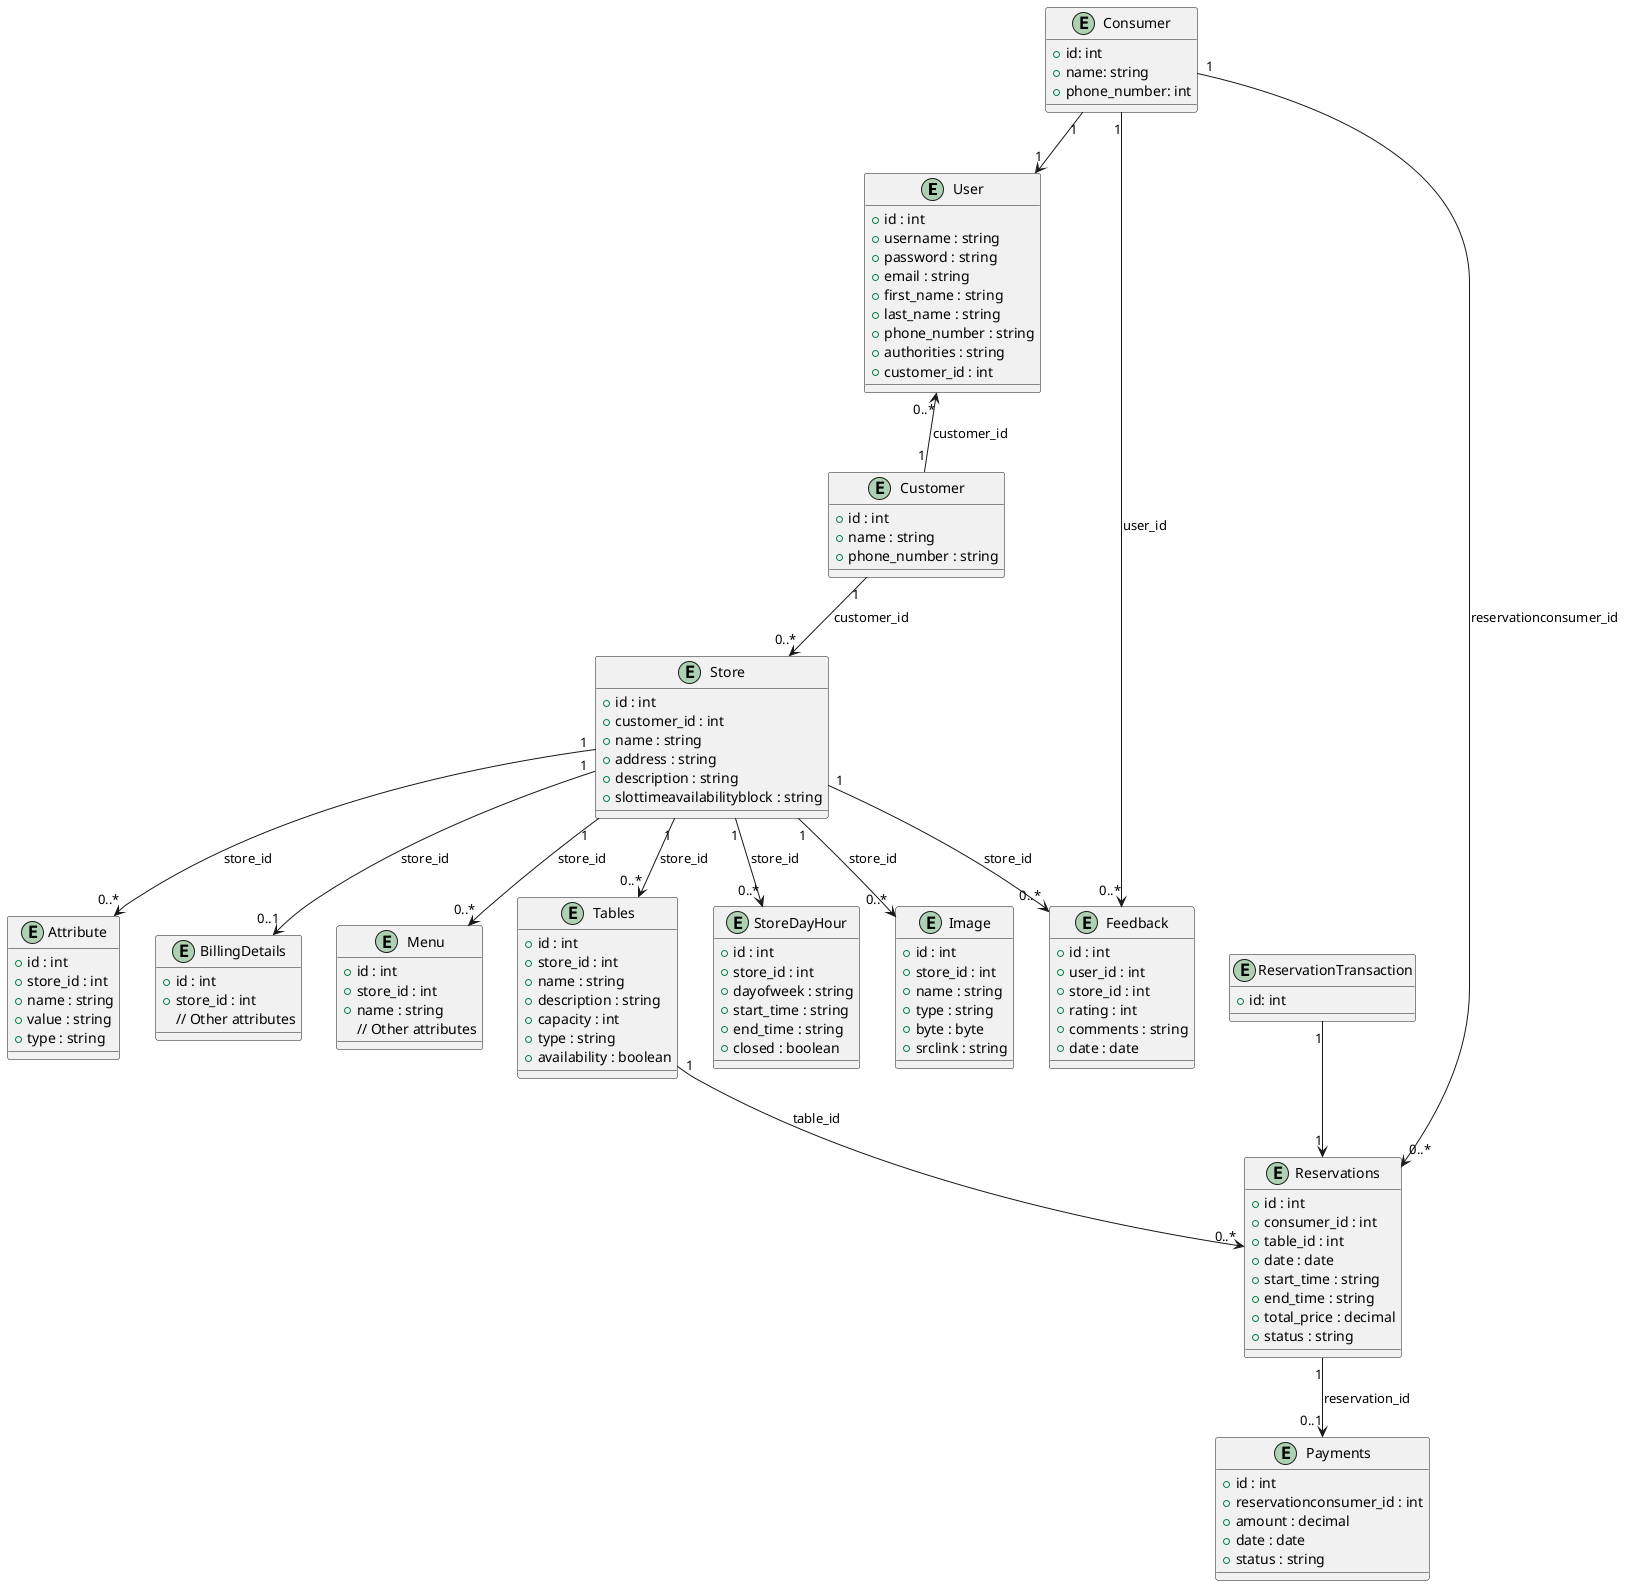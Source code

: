 @startuml

entity User {
    +id : int
    +username : string
    +password : string
    +email : string
    +first_name : string
    +last_name : string
    +phone_number : string
    +authorities : string
    +customer_id : int
}

entity Customer {
    +id : int
    +name : string
    +phone_number : string
}

entity Store {
    +id : int
    +customer_id : int
    +name : string
    +address : string
    +description : string
    +slottimeavailabilityblock : string
}

entity StoreDayHour {
    +id : int
    +store_id : int
    +dayofweek : string
    +start_time : string
    +end_time : string
    +closed : boolean
}

entity Image {
    +id : int
    +store_id : int
    +name : string
    +type : string
    +byte : byte
    +srclink : string
}

entity Attribute {
    +id : int
    +store_id : int
    +name : string
    +value : string
    +type : string
}

entity BillingDetails {
    +id : int
    +store_id : int
    // Other attributes
}

entity Menu {
    +id : int
    +store_id : int
    +name : string
    // Other attributes
}

entity Tables {
    +id : int
    +store_id : int
    +name : string
    +description : string
    +capacity : int
    +type : string
    +availability : boolean
}

entity Consumer {
+id: int
+name: string
+phone_number: int
}

entity Reservations {
    +id : int
    +consumer_id : int
    +table_id : int
    +date : date
    +start_time : string
    +end_time : string
    +total_price : decimal
    +status : string
}

entity ReservationTransaction {
+id: int
}

entity Payments {
    +id : int
    +reservationconsumer_id : int
    +amount : decimal
    +date : date
    +status : string
}

entity Feedback {
    +id : int
    +user_id : int
    +store_id : int
    +rating : int
    +comments : string
    +date : date
}

User "0..*" <-- "1" Customer : customer_id
Customer "1" --> "0..*" Store : customer_id
Store "1" --> "0..*" StoreDayHour : store_id
Store "1" --> "0..*" Image : store_id
Store "1" --> "0..*" Attribute : store_id
Store "1" --> "0..1" BillingDetails : store_id
Store "1" --> "0..*" Menu : store_id
Store "1" --> "0..*" Tables : store_id
Tables "1" --> "0..*" Reservations : table_id
Reservations "1" --> "0..1" Payments : reservation_id
Consumer "1" --> "0..*" Feedback : user_id
Store "1" --> "0..*" Feedback : store_id
Consumer "1" --> "0..*" Reservations: reservationconsumer_id
ReservationTransaction "1" --> "1" Reservations
Consumer "1" --> "1" User

@enduml
